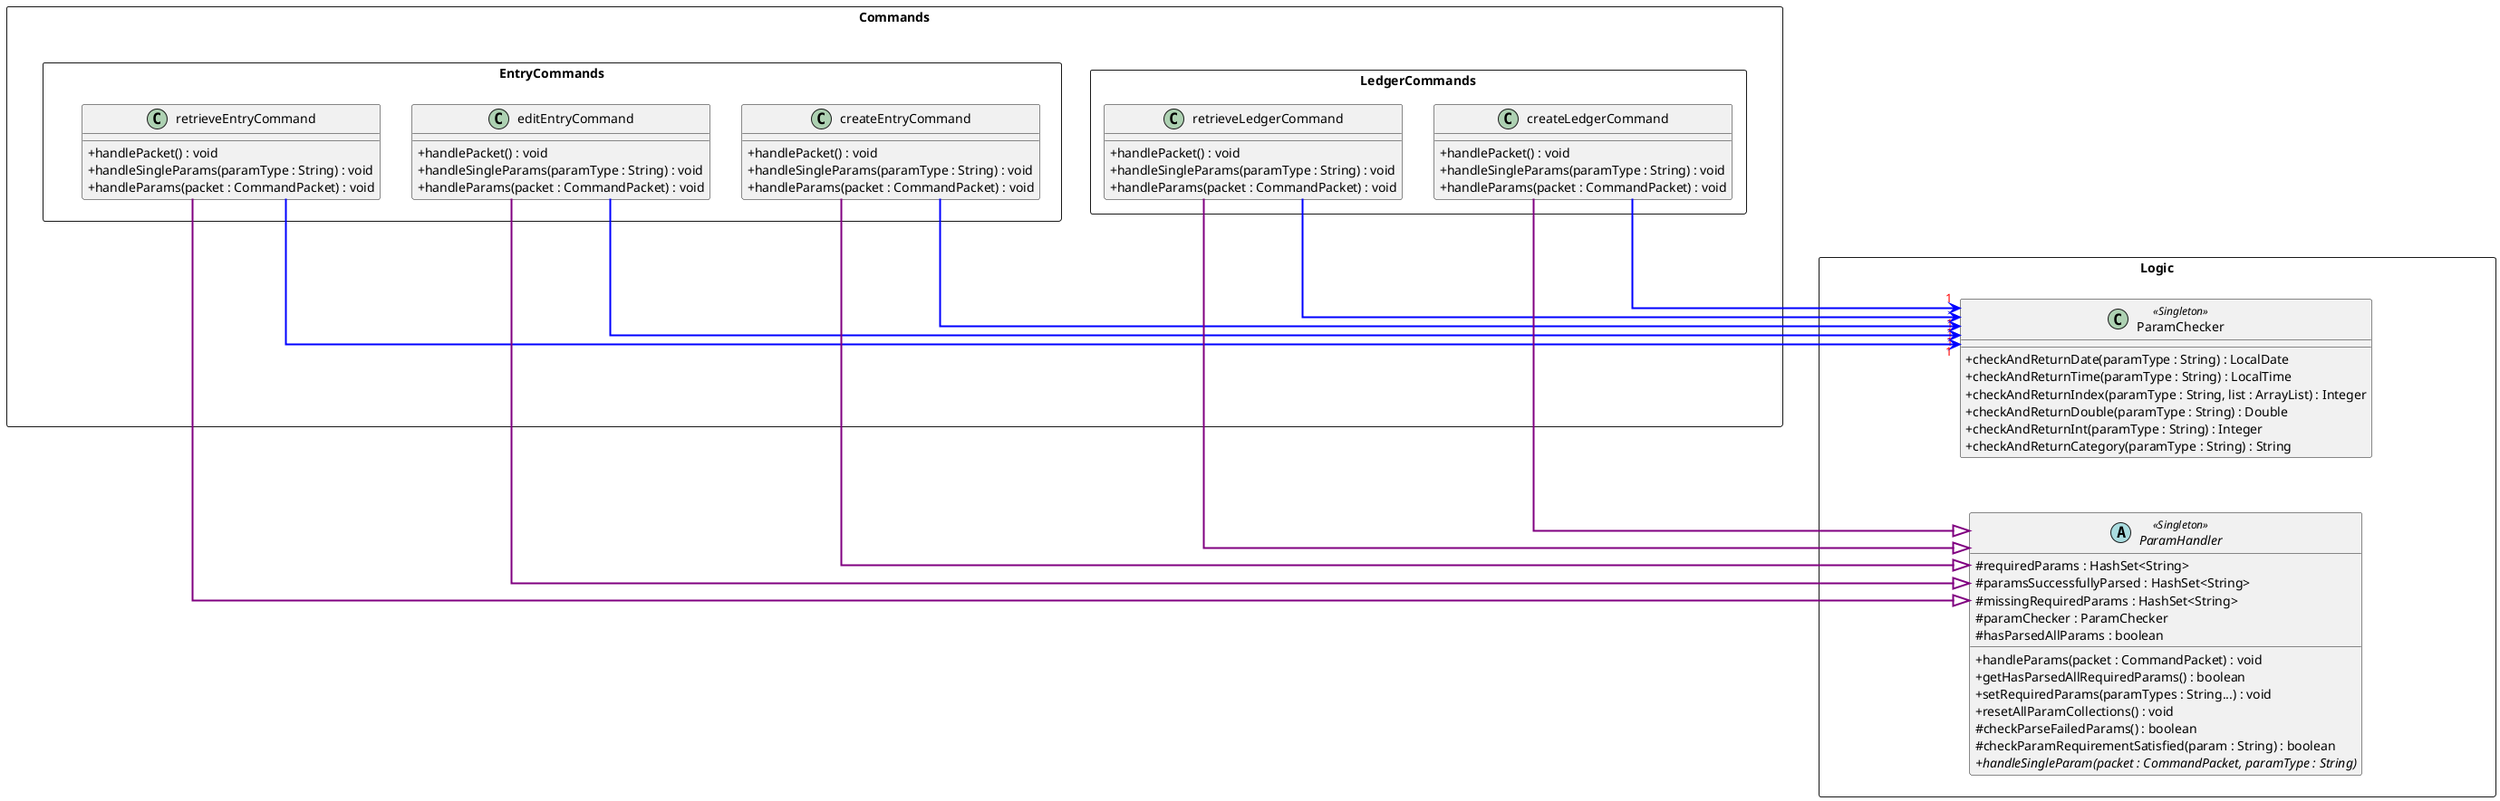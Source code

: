 @startuml
skinparam classAttributeIconSize 0
skinparam BoxPadding 20
skinparam shadowing false
skinparam linetype ortho
skinparam package<<Layout>> {
  borderColor Transparent
  backgroundColor Transparent
  fontColor Transparent
  stereotypeFontColor Transparent
}

rectangle Logic {
    abstract class ParamHandler <<Singleton>> {
        # requiredParams : HashSet<String>
        # paramsSuccessfullyParsed : HashSet<String>
        # missingRequiredParams : HashSet<String>
        # paramChecker : ParamChecker
        # hasParsedAllParams : boolean
        + handleParams(packet : CommandPacket) : void
        + getHasParsedAllRequiredParams() : boolean
        + setRequiredParams(paramTypes : String...) : void
        + resetAllParamCollections() : void
        # checkParseFailedParams() : boolean
        # checkParamRequirementSatisfied(param : String) : boolean
        + {abstract} handleSingleParam(packet : CommandPacket, paramType : String)
    }

    package p1 <<Layout>> {
    }

    package p2 <<Layout>> {
    }

    package p3 <<Layout>> {
    }


    class ParamChecker <<Singleton>>{
        + checkAndReturnDate(paramType : String) : LocalDate
        + checkAndReturnTime(paramType : String) : LocalTime
        + checkAndReturnIndex(paramType : String, list : ArrayList) : Integer
        + checkAndReturnDouble(paramType : String) : Double
        + checkAndReturnInt(paramType : String) : Integer
        + checkAndReturnCategory(paramType : String) : String
    }

    ParamChecker -[hidden] p1

    p3 -[hidden] ParamHandler
}

rectangle Commands {
    rectangle LedgerCommands {
        class createLedgerCommand {
            + handlePacket() : void
            + handleSingleParams(paramType : String) : void
            + handleParams(packet : CommandPacket) : void
        }
        class retrieveLedgerCommand {
            + handlePacket() : void
            + handleSingleParams(paramType : String) : void
            + handleParams(packet : CommandPacket) : void
        }
    }

    package p4 <<Layout>> {
    }

    rectangle EntryCommands {
        class createEntryCommand {
            + handlePacket() : void
            + handleSingleParams(paramType : String) : void
            + handleParams(packet : CommandPacket) : void
        }
        class editEntryCommand {
            + handlePacket() : void
            + handleSingleParams(paramType : String) : void
            + handleParams(packet : CommandPacket) : void
        }
        class retrieveEntryCommand {
            + handlePacket() : void
            + handleSingleParams(paramType : String) : void
            + handleParams(packet : CommandPacket) : void
        }
    }

    EntryCommands -[hidden]- p4
    ParamChecker -[hidden]- ParamHandler
}

ParamChecker "1" <-[norank]- createLedgerCommand #line:blue;line.bold;text:red
ParamChecker "1" <-[norank]- retrieveLedgerCommand #line:blue;line.bold;text:red
ParamChecker "1" <-[norank]- createEntryCommand #line:blue;line.bold;text:red
ParamChecker "1" <-[norank]- editEntryCommand #line:blue;line.bold;text:red
ParamChecker "1" <-[norank]- retrieveEntryCommand #line:blue;line.bold;text:red
ParamHandler <|-[norank]- createLedgerCommand #line:purple;line.bold;text:red
ParamHandler <|-[norank]- retrieveLedgerCommand #line:purple;line.bold;text:red
ParamHandler <|-[norank]- createEntryCommand #line:purple;line.bold;text:red
ParamHandler <|-[norank]- retrieveEntryCommand #line:purple;line.bold;text:red
ParamHandler <|-[norank]- editEntryCommand #line:purple;line.bold;text:red

Commands -[hidden]down- Logic

@enduml